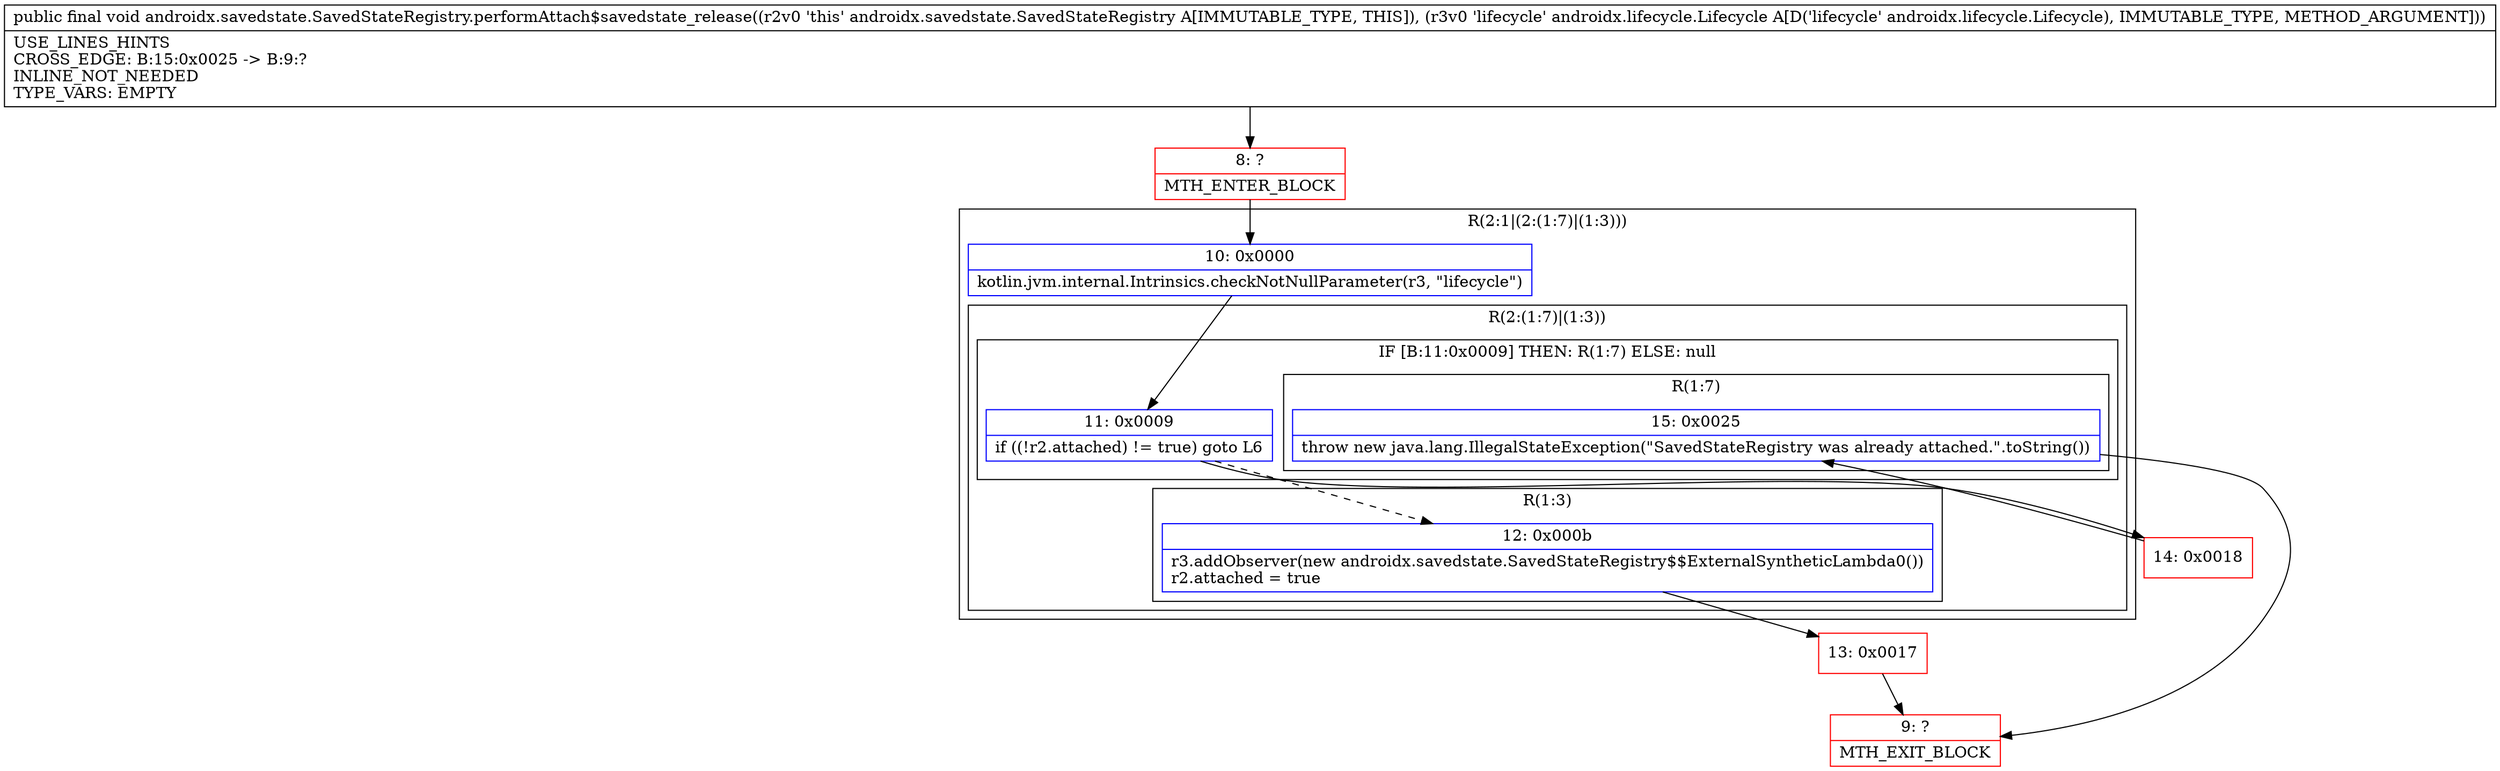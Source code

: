 digraph "CFG forandroidx.savedstate.SavedStateRegistry.performAttach$savedstate_release(Landroidx\/lifecycle\/Lifecycle;)V" {
subgraph cluster_Region_963243200 {
label = "R(2:1|(2:(1:7)|(1:3)))";
node [shape=record,color=blue];
Node_10 [shape=record,label="{10\:\ 0x0000|kotlin.jvm.internal.Intrinsics.checkNotNullParameter(r3, \"lifecycle\")\l}"];
subgraph cluster_Region_1168982948 {
label = "R(2:(1:7)|(1:3))";
node [shape=record,color=blue];
subgraph cluster_IfRegion_569866691 {
label = "IF [B:11:0x0009] THEN: R(1:7) ELSE: null";
node [shape=record,color=blue];
Node_11 [shape=record,label="{11\:\ 0x0009|if ((!r2.attached) != true) goto L6\l}"];
subgraph cluster_Region_350656615 {
label = "R(1:7)";
node [shape=record,color=blue];
Node_15 [shape=record,label="{15\:\ 0x0025|throw new java.lang.IllegalStateException(\"SavedStateRegistry was already attached.\".toString())\l}"];
}
}
subgraph cluster_Region_1654614487 {
label = "R(1:3)";
node [shape=record,color=blue];
Node_12 [shape=record,label="{12\:\ 0x000b|r3.addObserver(new androidx.savedstate.SavedStateRegistry$$ExternalSyntheticLambda0())\lr2.attached = true\l}"];
}
}
}
Node_8 [shape=record,color=red,label="{8\:\ ?|MTH_ENTER_BLOCK\l}"];
Node_13 [shape=record,color=red,label="{13\:\ 0x0017}"];
Node_9 [shape=record,color=red,label="{9\:\ ?|MTH_EXIT_BLOCK\l}"];
Node_14 [shape=record,color=red,label="{14\:\ 0x0018}"];
MethodNode[shape=record,label="{public final void androidx.savedstate.SavedStateRegistry.performAttach$savedstate_release((r2v0 'this' androidx.savedstate.SavedStateRegistry A[IMMUTABLE_TYPE, THIS]), (r3v0 'lifecycle' androidx.lifecycle.Lifecycle A[D('lifecycle' androidx.lifecycle.Lifecycle), IMMUTABLE_TYPE, METHOD_ARGUMENT]))  | USE_LINES_HINTS\lCROSS_EDGE: B:15:0x0025 \-\> B:9:?\lINLINE_NOT_NEEDED\lTYPE_VARS: EMPTY\l}"];
MethodNode -> Node_8;Node_10 -> Node_11;
Node_11 -> Node_12[style=dashed];
Node_11 -> Node_14;
Node_15 -> Node_9;
Node_12 -> Node_13;
Node_8 -> Node_10;
Node_13 -> Node_9;
Node_14 -> Node_15;
}

